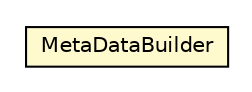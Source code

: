 #!/usr/local/bin/dot
#
# Class diagram 
# Generated by UMLGraph version 5.1 (http://www.umlgraph.org/)
#

digraph G {
	edge [fontname="Helvetica",fontsize=10,labelfontname="Helvetica",labelfontsize=10];
	node [fontname="Helvetica",fontsize=10,shape=plaintext];
	nodesep=0.25;
	ranksep=0.5;
	// org.androidtransfuse.analysis.MetaDataBuilder
	c25882 [label=<<table title="org.androidtransfuse.analysis.MetaDataBuilder" border="0" cellborder="1" cellspacing="0" cellpadding="2" port="p" bgcolor="lemonChiffon" href="./MetaDataBuilder.html">
		<tr><td><table border="0" cellspacing="0" cellpadding="1">
<tr><td align="center" balign="center"> MetaDataBuilder </td></tr>
		</table></td></tr>
		</table>>, fontname="Helvetica", fontcolor="black", fontsize=10.0];
}

